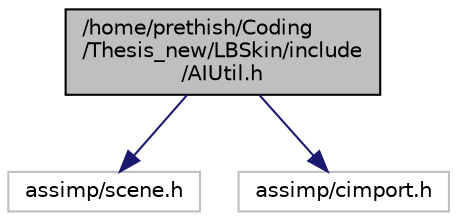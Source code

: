digraph "/home/prethish/Coding/Thesis_new/LBSkin/include/AIUtil.h"
{
  edge [fontname="Helvetica",fontsize="10",labelfontname="Helvetica",labelfontsize="10"];
  node [fontname="Helvetica",fontsize="10",shape=record];
  Node1 [label="/home/prethish/Coding\l/Thesis_new/LBSkin/include\l/AIUtil.h",height=0.2,width=0.4,color="black", fillcolor="grey75", style="filled" fontcolor="black"];
  Node1 -> Node2 [color="midnightblue",fontsize="10",style="solid",fontname="Helvetica"];
  Node2 [label="assimp/scene.h",height=0.2,width=0.4,color="grey75", fillcolor="white", style="filled"];
  Node1 -> Node3 [color="midnightblue",fontsize="10",style="solid",fontname="Helvetica"];
  Node3 [label="assimp/cimport.h",height=0.2,width=0.4,color="grey75", fillcolor="white", style="filled"];
}
